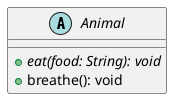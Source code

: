 @startuml "italics"
abstract class Animal {
  + {abstract} eat(food: String): void
  + breathe(): void
}
@enduml